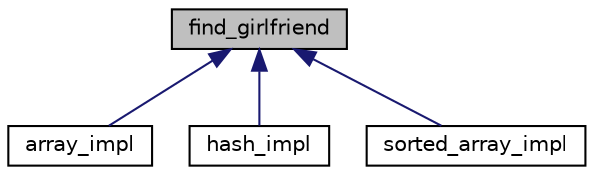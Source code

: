 digraph "find_girlfriend"
{
  edge [fontname="Helvetica",fontsize="10",labelfontname="Helvetica",labelfontsize="10"];
  node [fontname="Helvetica",fontsize="10",shape=record];
  Node1 [label="find_girlfriend",height=0.2,width=0.4,color="black", fillcolor="grey75", style="filled", fontcolor="black"];
  Node1 -> Node2 [dir="back",color="midnightblue",fontsize="10",style="solid",fontname="Helvetica"];
  Node2 [label="array_impl",height=0.2,width=0.4,color="black", fillcolor="white", style="filled",URL="$classarray__impl.html",tooltip="class array_impl. "];
  Node1 -> Node3 [dir="back",color="midnightblue",fontsize="10",style="solid",fontname="Helvetica"];
  Node3 [label="hash_impl",height=0.2,width=0.4,color="black", fillcolor="white", style="filled",URL="$classhash__impl.html",tooltip="class hash_impl. "];
  Node1 -> Node4 [dir="back",color="midnightblue",fontsize="10",style="solid",fontname="Helvetica"];
  Node4 [label="sorted_array_impl",height=0.2,width=0.4,color="black", fillcolor="white", style="filled",URL="$classsorted__array__impl.html",tooltip="class sorted_array_impl. "];
}
